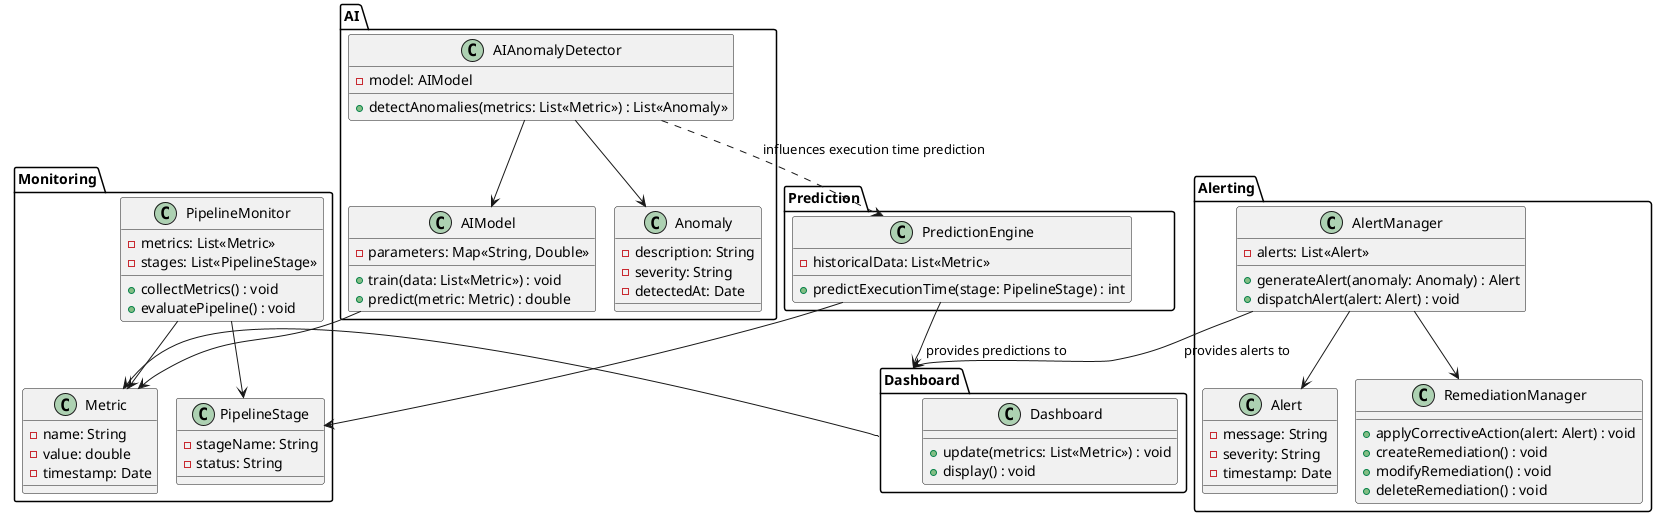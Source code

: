 @startuml
!pragma layout smetana

' Group classes into packages for vertical alignment
package "Monitoring" {
  class PipelineMonitor {
    - metrics: List«Metric»
    - stages: List«PipelineStage»
    + collectMetrics() : void
    + evaluatePipeline() : void
  }

  class Metric {
    - name: String
    - value: double
    - timestamp: Date
  }

  class PipelineStage {
    - stageName: String
    - status: String
  }
}

package "AI" {
  class AIAnomalyDetector {
    - model: AIModel
    + detectAnomalies(metrics: List«Metric») : List«Anomaly»
  }

  class AIModel {
    - parameters: Map«String, Double»
    + train(data: List«Metric») : void
    + predict(metric: Metric) : double
  }
  
  class Anomaly {
    - description: String
    - severity: String
    - detectedAt: Date
  }
}

package "Alerting" {
  class AlertManager {
    - alerts: List«Alert»
    + generateAlert(anomaly: Anomaly) : Alert
    + dispatchAlert(alert: Alert) : void
  }

  class Alert {
    - message: String
    - severity: String
    - timestamp: Date
  }
  
  class RemediationManager {
    + applyCorrectiveAction(alert: Alert) : void
    + createRemediation() : void
    + modifyRemediation() : void
    + deleteRemediation() : void
  }
}

package "Prediction" {
  class PredictionEngine {
    - historicalData: List«Metric»
    + predictExecutionTime(stage: PipelineStage) : int
  }
}

package "Dashboard" {
  class Dashboard {
    + update(metrics: List«Metric») : void
    + display() : void
  }
}


' Enforce vertical stacking of packages with hidden links
"Monitoring" -[hidden]-> "AI"
"AI" -[hidden]-> "Alerting"
"Alerting" -[hidden]-> "Prediction"
"Prediction" -[hidden]-> "Dashboard"

' Relationships between classes
AIModel --> Metric
PipelineMonitor --> Metric
PipelineMonitor --> PipelineStage
AIAnomalyDetector --> AIModel
AIAnomalyDetector --> Anomaly
AlertManager --> Alert
AlertManager --> RemediationManager
PredictionEngine --> PipelineStage
Dashboard --> Metric

' Link between AI and PredictionEngine to reflect influence on prediction time
AIAnomalyDetector ..> PredictionEngine : influences execution time prediction

' Link prediction and alerting to dashboarding
PredictionEngine --> Dashboard : provides predictions to
AlertManager --> Dashboard : provides alerts to

@enduml
